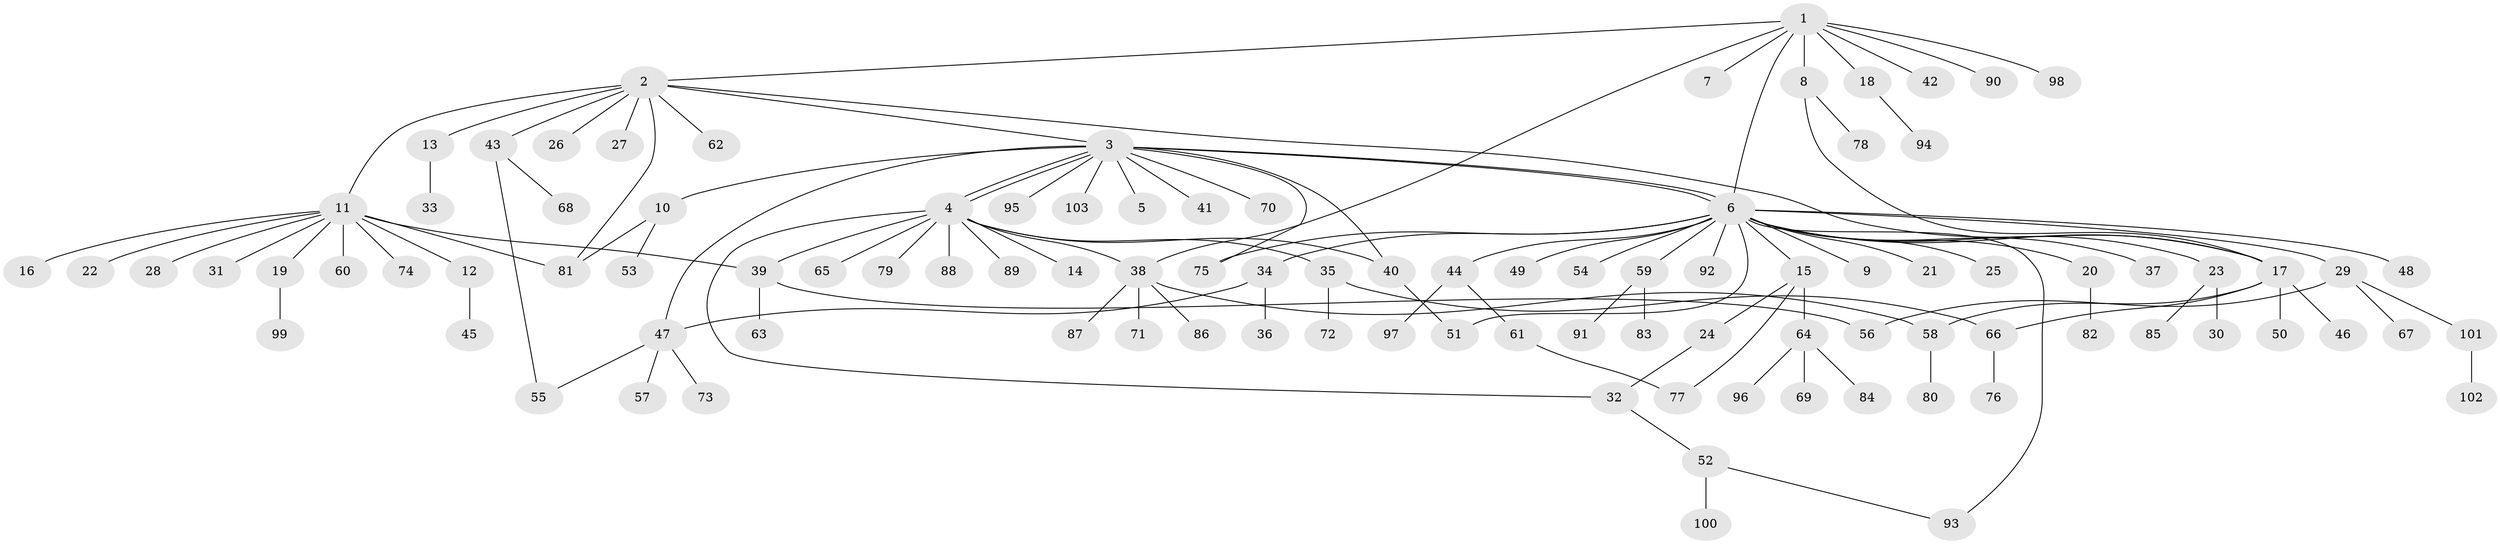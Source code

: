 // Generated by graph-tools (version 1.1) at 2025/01/03/09/25 03:01:46]
// undirected, 103 vertices, 122 edges
graph export_dot {
graph [start="1"]
  node [color=gray90,style=filled];
  1;
  2;
  3;
  4;
  5;
  6;
  7;
  8;
  9;
  10;
  11;
  12;
  13;
  14;
  15;
  16;
  17;
  18;
  19;
  20;
  21;
  22;
  23;
  24;
  25;
  26;
  27;
  28;
  29;
  30;
  31;
  32;
  33;
  34;
  35;
  36;
  37;
  38;
  39;
  40;
  41;
  42;
  43;
  44;
  45;
  46;
  47;
  48;
  49;
  50;
  51;
  52;
  53;
  54;
  55;
  56;
  57;
  58;
  59;
  60;
  61;
  62;
  63;
  64;
  65;
  66;
  67;
  68;
  69;
  70;
  71;
  72;
  73;
  74;
  75;
  76;
  77;
  78;
  79;
  80;
  81;
  82;
  83;
  84;
  85;
  86;
  87;
  88;
  89;
  90;
  91;
  92;
  93;
  94;
  95;
  96;
  97;
  98;
  99;
  100;
  101;
  102;
  103;
  1 -- 2;
  1 -- 6;
  1 -- 7;
  1 -- 8;
  1 -- 18;
  1 -- 38;
  1 -- 42;
  1 -- 90;
  1 -- 98;
  2 -- 3;
  2 -- 11;
  2 -- 13;
  2 -- 17;
  2 -- 26;
  2 -- 27;
  2 -- 43;
  2 -- 62;
  2 -- 81;
  3 -- 4;
  3 -- 4;
  3 -- 5;
  3 -- 6;
  3 -- 6;
  3 -- 10;
  3 -- 40;
  3 -- 41;
  3 -- 47;
  3 -- 70;
  3 -- 75;
  3 -- 95;
  3 -- 103;
  4 -- 14;
  4 -- 32;
  4 -- 35;
  4 -- 38;
  4 -- 39;
  4 -- 40;
  4 -- 65;
  4 -- 79;
  4 -- 88;
  4 -- 89;
  6 -- 9;
  6 -- 15;
  6 -- 17;
  6 -- 20;
  6 -- 21;
  6 -- 23;
  6 -- 25;
  6 -- 29;
  6 -- 34;
  6 -- 37;
  6 -- 44;
  6 -- 48;
  6 -- 49;
  6 -- 51;
  6 -- 54;
  6 -- 59;
  6 -- 75;
  6 -- 92;
  6 -- 93;
  8 -- 17;
  8 -- 78;
  10 -- 53;
  10 -- 81;
  11 -- 12;
  11 -- 16;
  11 -- 19;
  11 -- 22;
  11 -- 28;
  11 -- 31;
  11 -- 39;
  11 -- 60;
  11 -- 74;
  11 -- 81;
  12 -- 45;
  13 -- 33;
  15 -- 24;
  15 -- 64;
  15 -- 77;
  17 -- 46;
  17 -- 50;
  17 -- 58;
  17 -- 66;
  18 -- 94;
  19 -- 99;
  20 -- 82;
  23 -- 30;
  23 -- 85;
  24 -- 32;
  29 -- 56;
  29 -- 67;
  29 -- 101;
  32 -- 52;
  34 -- 36;
  34 -- 47;
  35 -- 66;
  35 -- 72;
  38 -- 58;
  38 -- 71;
  38 -- 86;
  38 -- 87;
  39 -- 56;
  39 -- 63;
  40 -- 51;
  43 -- 55;
  43 -- 68;
  44 -- 61;
  44 -- 97;
  47 -- 55;
  47 -- 57;
  47 -- 73;
  52 -- 93;
  52 -- 100;
  58 -- 80;
  59 -- 83;
  59 -- 91;
  61 -- 77;
  64 -- 69;
  64 -- 84;
  64 -- 96;
  66 -- 76;
  101 -- 102;
}
